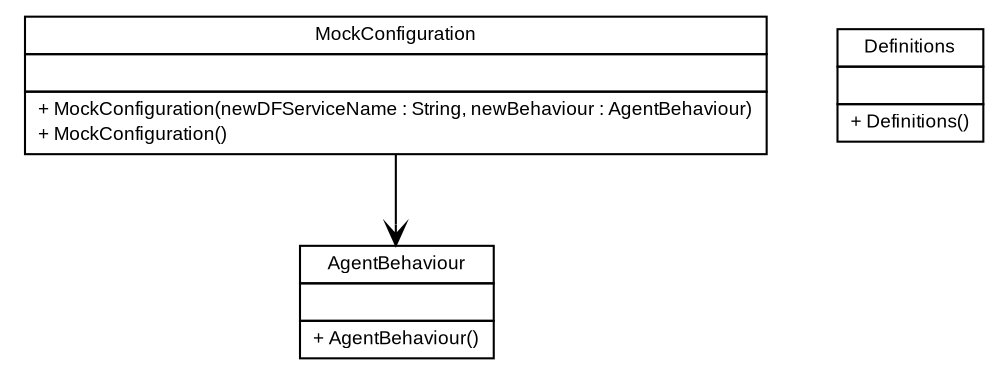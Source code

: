 #!/usr/local/bin/dot
#
# Class diagram 
# Generated by UMLGraph version 5.1 (http://www.umlgraph.org/)
#

digraph G {
	edge [fontname="arial",fontsize=10,labelfontname="arial",labelfontsize=10];
	node [fontname="arial",fontsize=10,shape=plaintext];
	nodesep=0.25;
	ranksep=0.5;
	// es.upm.dit.gsi.beast.mock.common.MockConfiguration
	c39 [label=<<table title="es.upm.dit.gsi.beast.mock.common.MockConfiguration" border="0" cellborder="1" cellspacing="0" cellpadding="2" port="p" href="./MockConfiguration.html">
		<tr><td><table border="0" cellspacing="0" cellpadding="1">
<tr><td align="center" balign="center"> MockConfiguration </td></tr>
		</table></td></tr>
		<tr><td><table border="0" cellspacing="0" cellpadding="1">
<tr><td align="left" balign="left">  </td></tr>
		</table></td></tr>
		<tr><td><table border="0" cellspacing="0" cellpadding="1">
<tr><td align="left" balign="left"> + MockConfiguration(newDFServiceName : String, newBehaviour : AgentBehaviour) </td></tr>
<tr><td align="left" balign="left"> + MockConfiguration() </td></tr>
		</table></td></tr>
		</table>>, fontname="arial", fontcolor="black", fontsize=9.0];
	// es.upm.dit.gsi.beast.mock.common.Definitions
	c40 [label=<<table title="es.upm.dit.gsi.beast.mock.common.Definitions" border="0" cellborder="1" cellspacing="0" cellpadding="2" port="p" href="./Definitions.html">
		<tr><td><table border="0" cellspacing="0" cellpadding="1">
<tr><td align="center" balign="center"> Definitions </td></tr>
		</table></td></tr>
		<tr><td><table border="0" cellspacing="0" cellpadding="1">
<tr><td align="left" balign="left">  </td></tr>
		</table></td></tr>
		<tr><td><table border="0" cellspacing="0" cellpadding="1">
<tr><td align="left" balign="left"> + Definitions() </td></tr>
		</table></td></tr>
		</table>>, fontname="arial", fontcolor="black", fontsize=9.0];
	// es.upm.dit.gsi.beast.mock.common.AgentBehaviour
	c41 [label=<<table title="es.upm.dit.gsi.beast.mock.common.AgentBehaviour" border="0" cellborder="1" cellspacing="0" cellpadding="2" port="p" href="./AgentBehaviour.html">
		<tr><td><table border="0" cellspacing="0" cellpadding="1">
<tr><td align="center" balign="center"> AgentBehaviour </td></tr>
		</table></td></tr>
		<tr><td><table border="0" cellspacing="0" cellpadding="1">
<tr><td align="left" balign="left">  </td></tr>
		</table></td></tr>
		<tr><td><table border="0" cellspacing="0" cellpadding="1">
<tr><td align="left" balign="left"> + AgentBehaviour() </td></tr>
		</table></td></tr>
		</table>>, fontname="arial", fontcolor="black", fontsize=9.0];
	// es.upm.dit.gsi.beast.mock.common.MockConfiguration NAVASSOC es.upm.dit.gsi.beast.mock.common.AgentBehaviour
	c39:p -> c41:p [taillabel="", label="", headlabel="", fontname="arial", fontcolor="black", fontsize=10.0, color="black", arrowhead=open];
}

